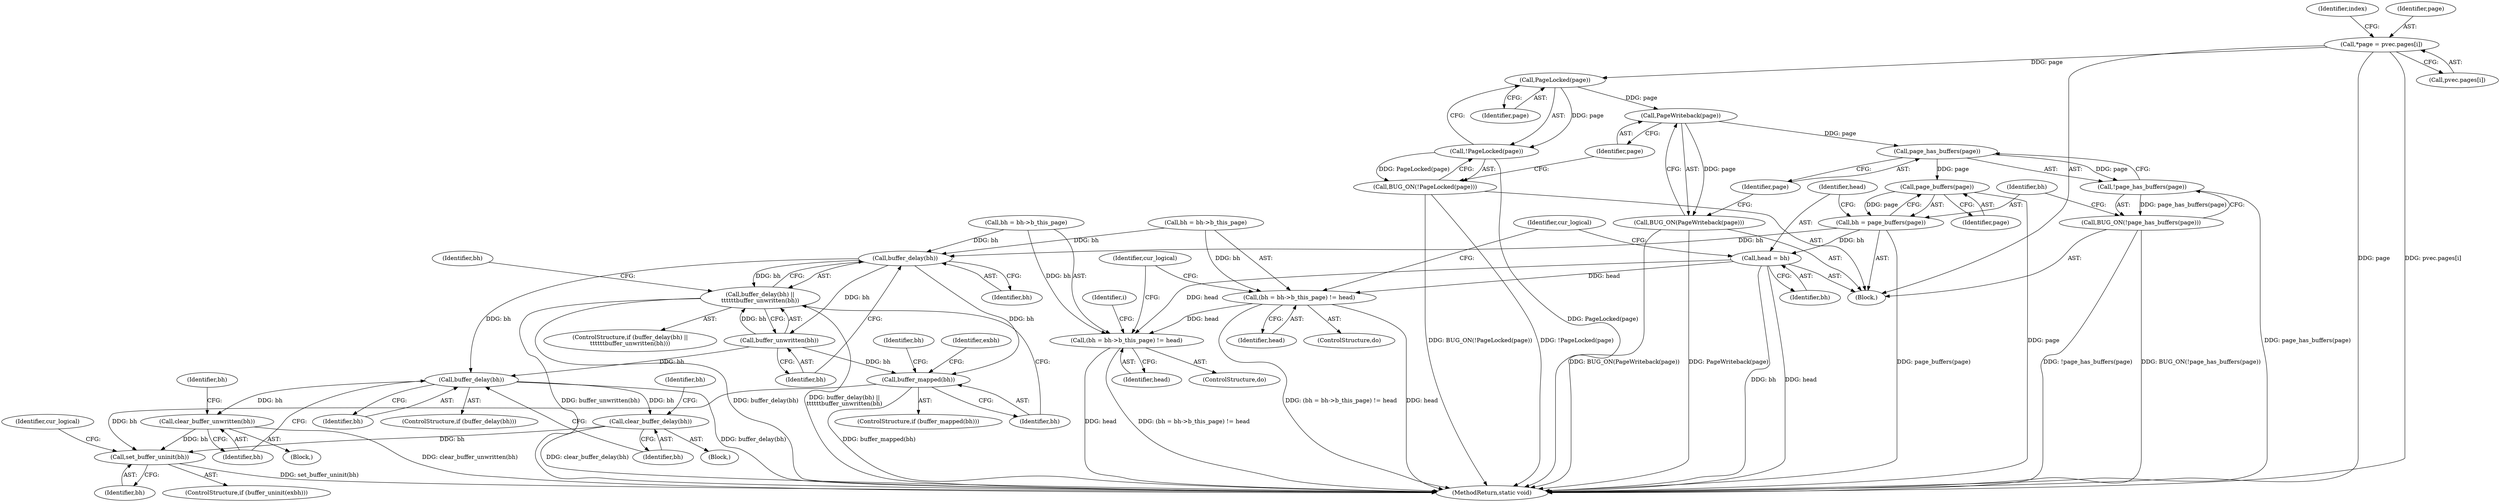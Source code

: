digraph "0_linux_744692dc059845b2a3022119871846e74d4f6e11_15@array" {
"1000208" [label="(Call,*page = pvec.pages[i])"];
"1000229" [label="(Call,PageLocked(page))"];
"1000228" [label="(Call,!PageLocked(page))"];
"1000227" [label="(Call,BUG_ON(!PageLocked(page)))"];
"1000232" [label="(Call,PageWriteback(page))"];
"1000231" [label="(Call,BUG_ON(PageWriteback(page)))"];
"1000236" [label="(Call,page_has_buffers(page))"];
"1000235" [label="(Call,!page_has_buffers(page))"];
"1000234" [label="(Call,BUG_ON(!page_has_buffers(page)))"];
"1000240" [label="(Call,page_buffers(page))"];
"1000238" [label="(Call,bh = page_buffers(page))"];
"1000242" [label="(Call,head = bh)"];
"1000254" [label="(Call,(bh = bh->b_this_page) != head)"];
"1000327" [label="(Call,(bh = bh->b_this_page) != head)"];
"1000272" [label="(Call,buffer_delay(bh))"];
"1000271" [label="(Call,buffer_delay(bh) ||\n\t\t\t\t\t\tbuffer_unwritten(bh))"];
"1000274" [label="(Call,buffer_unwritten(bh))"];
"1000288" [label="(Call,buffer_delay(bh))"];
"1000291" [label="(Call,clear_buffer_delay(bh))"];
"1000321" [label="(Call,set_buffer_uninit(bh))"];
"1000300" [label="(Call,clear_buffer_unwritten(bh))"];
"1000310" [label="(Call,buffer_mapped(bh))"];
"1000270" [label="(ControlStructure,if (buffer_delay(bh) ||\n\t\t\t\t\t\tbuffer_unwritten(bh)))"];
"1000241" [label="(Identifier,page)"];
"1000271" [label="(Call,buffer_delay(bh) ||\n\t\t\t\t\t\tbuffer_unwritten(bh))"];
"1000232" [label="(Call,PageWriteback(page))"];
"1000292" [label="(Identifier,bh)"];
"1000333" [label="(Identifier,head)"];
"1000227" [label="(Call,BUG_ON(!PageLocked(page)))"];
"1000228" [label="(Call,!PageLocked(page))"];
"1000239" [label="(Identifier,bh)"];
"1000260" [label="(Identifier,head)"];
"1000274" [label="(Call,buffer_unwritten(bh))"];
"1000315" [label="(Identifier,bh)"];
"1000216" [label="(Identifier,index)"];
"1000273" [label="(Identifier,bh)"];
"1000206" [label="(Block,)"];
"1000245" [label="(ControlStructure,do)"];
"1000229" [label="(Call,PageLocked(page))"];
"1000290" [label="(Block,)"];
"1000309" [label="(ControlStructure,if (buffer_mapped(bh)))"];
"1000240" [label="(Call,page_buffers(page))"];
"1000230" [label="(Identifier,page)"];
"1000243" [label="(Identifier,head)"];
"1000272" [label="(Call,buffer_delay(bh))"];
"1000311" [label="(Identifier,bh)"];
"1000322" [label="(Identifier,bh)"];
"1000275" [label="(Identifier,bh)"];
"1000289" [label="(Identifier,bh)"];
"1000234" [label="(Call,BUG_ON(!page_has_buffers(page)))"];
"1000261" [label="(ControlStructure,do)"];
"1000235" [label="(Call,!page_has_buffers(page))"];
"1000209" [label="(Identifier,page)"];
"1000295" [label="(Identifier,bh)"];
"1000305" [label="(Identifier,bh)"];
"1000287" [label="(ControlStructure,if (buffer_delay(bh)))"];
"1000318" [label="(ControlStructure,if (buffer_uninit(exbh)))"];
"1000231" [label="(Call,BUG_ON(PageWriteback(page)))"];
"1000310" [label="(Call,buffer_mapped(bh))"];
"1000320" [label="(Identifier,exbh)"];
"1000237" [label="(Identifier,page)"];
"1000327" [label="(Call,(bh = bh->b_this_page) != head)"];
"1000301" [label="(Identifier,bh)"];
"1000291" [label="(Call,clear_buffer_delay(bh))"];
"1000208" [label="(Call,*page = pvec.pages[i])"];
"1000238" [label="(Call,bh = page_buffers(page))"];
"1000244" [label="(Identifier,bh)"];
"1000328" [label="(Call,bh = bh->b_this_page)"];
"1000205" [label="(Identifier,i)"];
"1000236" [label="(Call,page_has_buffers(page))"];
"1000242" [label="(Call,head = bh)"];
"1000337" [label="(MethodReturn,static void)"];
"1000255" [label="(Call,bh = bh->b_this_page)"];
"1000280" [label="(Identifier,bh)"];
"1000249" [label="(Identifier,cur_logical)"];
"1000210" [label="(Call,pvec.pages[i])"];
"1000254" [label="(Call,(bh = bh->b_this_page) != head)"];
"1000265" [label="(Identifier,cur_logical)"];
"1000300" [label="(Call,clear_buffer_unwritten(bh))"];
"1000324" [label="(Identifier,cur_logical)"];
"1000321" [label="(Call,set_buffer_uninit(bh))"];
"1000299" [label="(Block,)"];
"1000233" [label="(Identifier,page)"];
"1000288" [label="(Call,buffer_delay(bh))"];
"1000208" -> "1000206"  [label="AST: "];
"1000208" -> "1000210"  [label="CFG: "];
"1000209" -> "1000208"  [label="AST: "];
"1000210" -> "1000208"  [label="AST: "];
"1000216" -> "1000208"  [label="CFG: "];
"1000208" -> "1000337"  [label="DDG: page"];
"1000208" -> "1000337"  [label="DDG: pvec.pages[i]"];
"1000208" -> "1000229"  [label="DDG: page"];
"1000229" -> "1000228"  [label="AST: "];
"1000229" -> "1000230"  [label="CFG: "];
"1000230" -> "1000229"  [label="AST: "];
"1000228" -> "1000229"  [label="CFG: "];
"1000229" -> "1000228"  [label="DDG: page"];
"1000229" -> "1000232"  [label="DDG: page"];
"1000228" -> "1000227"  [label="AST: "];
"1000227" -> "1000228"  [label="CFG: "];
"1000228" -> "1000337"  [label="DDG: PageLocked(page)"];
"1000228" -> "1000227"  [label="DDG: PageLocked(page)"];
"1000227" -> "1000206"  [label="AST: "];
"1000233" -> "1000227"  [label="CFG: "];
"1000227" -> "1000337"  [label="DDG: BUG_ON(!PageLocked(page))"];
"1000227" -> "1000337"  [label="DDG: !PageLocked(page)"];
"1000232" -> "1000231"  [label="AST: "];
"1000232" -> "1000233"  [label="CFG: "];
"1000233" -> "1000232"  [label="AST: "];
"1000231" -> "1000232"  [label="CFG: "];
"1000232" -> "1000231"  [label="DDG: page"];
"1000232" -> "1000236"  [label="DDG: page"];
"1000231" -> "1000206"  [label="AST: "];
"1000237" -> "1000231"  [label="CFG: "];
"1000231" -> "1000337"  [label="DDG: BUG_ON(PageWriteback(page))"];
"1000231" -> "1000337"  [label="DDG: PageWriteback(page)"];
"1000236" -> "1000235"  [label="AST: "];
"1000236" -> "1000237"  [label="CFG: "];
"1000237" -> "1000236"  [label="AST: "];
"1000235" -> "1000236"  [label="CFG: "];
"1000236" -> "1000235"  [label="DDG: page"];
"1000236" -> "1000240"  [label="DDG: page"];
"1000235" -> "1000234"  [label="AST: "];
"1000234" -> "1000235"  [label="CFG: "];
"1000235" -> "1000337"  [label="DDG: page_has_buffers(page)"];
"1000235" -> "1000234"  [label="DDG: page_has_buffers(page)"];
"1000234" -> "1000206"  [label="AST: "];
"1000239" -> "1000234"  [label="CFG: "];
"1000234" -> "1000337"  [label="DDG: !page_has_buffers(page)"];
"1000234" -> "1000337"  [label="DDG: BUG_ON(!page_has_buffers(page))"];
"1000240" -> "1000238"  [label="AST: "];
"1000240" -> "1000241"  [label="CFG: "];
"1000241" -> "1000240"  [label="AST: "];
"1000238" -> "1000240"  [label="CFG: "];
"1000240" -> "1000337"  [label="DDG: page"];
"1000240" -> "1000238"  [label="DDG: page"];
"1000238" -> "1000206"  [label="AST: "];
"1000239" -> "1000238"  [label="AST: "];
"1000243" -> "1000238"  [label="CFG: "];
"1000238" -> "1000337"  [label="DDG: page_buffers(page)"];
"1000238" -> "1000242"  [label="DDG: bh"];
"1000238" -> "1000272"  [label="DDG: bh"];
"1000242" -> "1000206"  [label="AST: "];
"1000242" -> "1000244"  [label="CFG: "];
"1000243" -> "1000242"  [label="AST: "];
"1000244" -> "1000242"  [label="AST: "];
"1000249" -> "1000242"  [label="CFG: "];
"1000242" -> "1000337"  [label="DDG: bh"];
"1000242" -> "1000337"  [label="DDG: head"];
"1000242" -> "1000254"  [label="DDG: head"];
"1000242" -> "1000327"  [label="DDG: head"];
"1000254" -> "1000245"  [label="AST: "];
"1000254" -> "1000260"  [label="CFG: "];
"1000255" -> "1000254"  [label="AST: "];
"1000260" -> "1000254"  [label="AST: "];
"1000249" -> "1000254"  [label="CFG: "];
"1000265" -> "1000254"  [label="CFG: "];
"1000254" -> "1000337"  [label="DDG: head"];
"1000254" -> "1000337"  [label="DDG: (bh = bh->b_this_page) != head"];
"1000255" -> "1000254"  [label="DDG: bh"];
"1000254" -> "1000327"  [label="DDG: head"];
"1000327" -> "1000261"  [label="AST: "];
"1000327" -> "1000333"  [label="CFG: "];
"1000328" -> "1000327"  [label="AST: "];
"1000333" -> "1000327"  [label="AST: "];
"1000265" -> "1000327"  [label="CFG: "];
"1000205" -> "1000327"  [label="CFG: "];
"1000327" -> "1000337"  [label="DDG: head"];
"1000327" -> "1000337"  [label="DDG: (bh = bh->b_this_page) != head"];
"1000328" -> "1000327"  [label="DDG: bh"];
"1000272" -> "1000271"  [label="AST: "];
"1000272" -> "1000273"  [label="CFG: "];
"1000273" -> "1000272"  [label="AST: "];
"1000275" -> "1000272"  [label="CFG: "];
"1000271" -> "1000272"  [label="CFG: "];
"1000272" -> "1000271"  [label="DDG: bh"];
"1000328" -> "1000272"  [label="DDG: bh"];
"1000255" -> "1000272"  [label="DDG: bh"];
"1000272" -> "1000274"  [label="DDG: bh"];
"1000272" -> "1000288"  [label="DDG: bh"];
"1000272" -> "1000310"  [label="DDG: bh"];
"1000271" -> "1000270"  [label="AST: "];
"1000271" -> "1000274"  [label="CFG: "];
"1000274" -> "1000271"  [label="AST: "];
"1000280" -> "1000271"  [label="CFG: "];
"1000311" -> "1000271"  [label="CFG: "];
"1000271" -> "1000337"  [label="DDG: buffer_unwritten(bh)"];
"1000271" -> "1000337"  [label="DDG: buffer_delay(bh)"];
"1000271" -> "1000337"  [label="DDG: buffer_delay(bh) ||\n\t\t\t\t\t\tbuffer_unwritten(bh)"];
"1000274" -> "1000271"  [label="DDG: bh"];
"1000274" -> "1000275"  [label="CFG: "];
"1000275" -> "1000274"  [label="AST: "];
"1000274" -> "1000288"  [label="DDG: bh"];
"1000274" -> "1000310"  [label="DDG: bh"];
"1000288" -> "1000287"  [label="AST: "];
"1000288" -> "1000289"  [label="CFG: "];
"1000289" -> "1000288"  [label="AST: "];
"1000292" -> "1000288"  [label="CFG: "];
"1000301" -> "1000288"  [label="CFG: "];
"1000288" -> "1000337"  [label="DDG: buffer_delay(bh)"];
"1000288" -> "1000291"  [label="DDG: bh"];
"1000288" -> "1000300"  [label="DDG: bh"];
"1000291" -> "1000290"  [label="AST: "];
"1000291" -> "1000292"  [label="CFG: "];
"1000292" -> "1000291"  [label="AST: "];
"1000295" -> "1000291"  [label="CFG: "];
"1000291" -> "1000337"  [label="DDG: clear_buffer_delay(bh)"];
"1000291" -> "1000321"  [label="DDG: bh"];
"1000321" -> "1000318"  [label="AST: "];
"1000321" -> "1000322"  [label="CFG: "];
"1000322" -> "1000321"  [label="AST: "];
"1000324" -> "1000321"  [label="CFG: "];
"1000321" -> "1000337"  [label="DDG: set_buffer_uninit(bh)"];
"1000310" -> "1000321"  [label="DDG: bh"];
"1000300" -> "1000321"  [label="DDG: bh"];
"1000300" -> "1000299"  [label="AST: "];
"1000300" -> "1000301"  [label="CFG: "];
"1000301" -> "1000300"  [label="AST: "];
"1000305" -> "1000300"  [label="CFG: "];
"1000300" -> "1000337"  [label="DDG: clear_buffer_unwritten(bh)"];
"1000310" -> "1000309"  [label="AST: "];
"1000310" -> "1000311"  [label="CFG: "];
"1000311" -> "1000310"  [label="AST: "];
"1000315" -> "1000310"  [label="CFG: "];
"1000320" -> "1000310"  [label="CFG: "];
"1000310" -> "1000337"  [label="DDG: buffer_mapped(bh)"];
}
